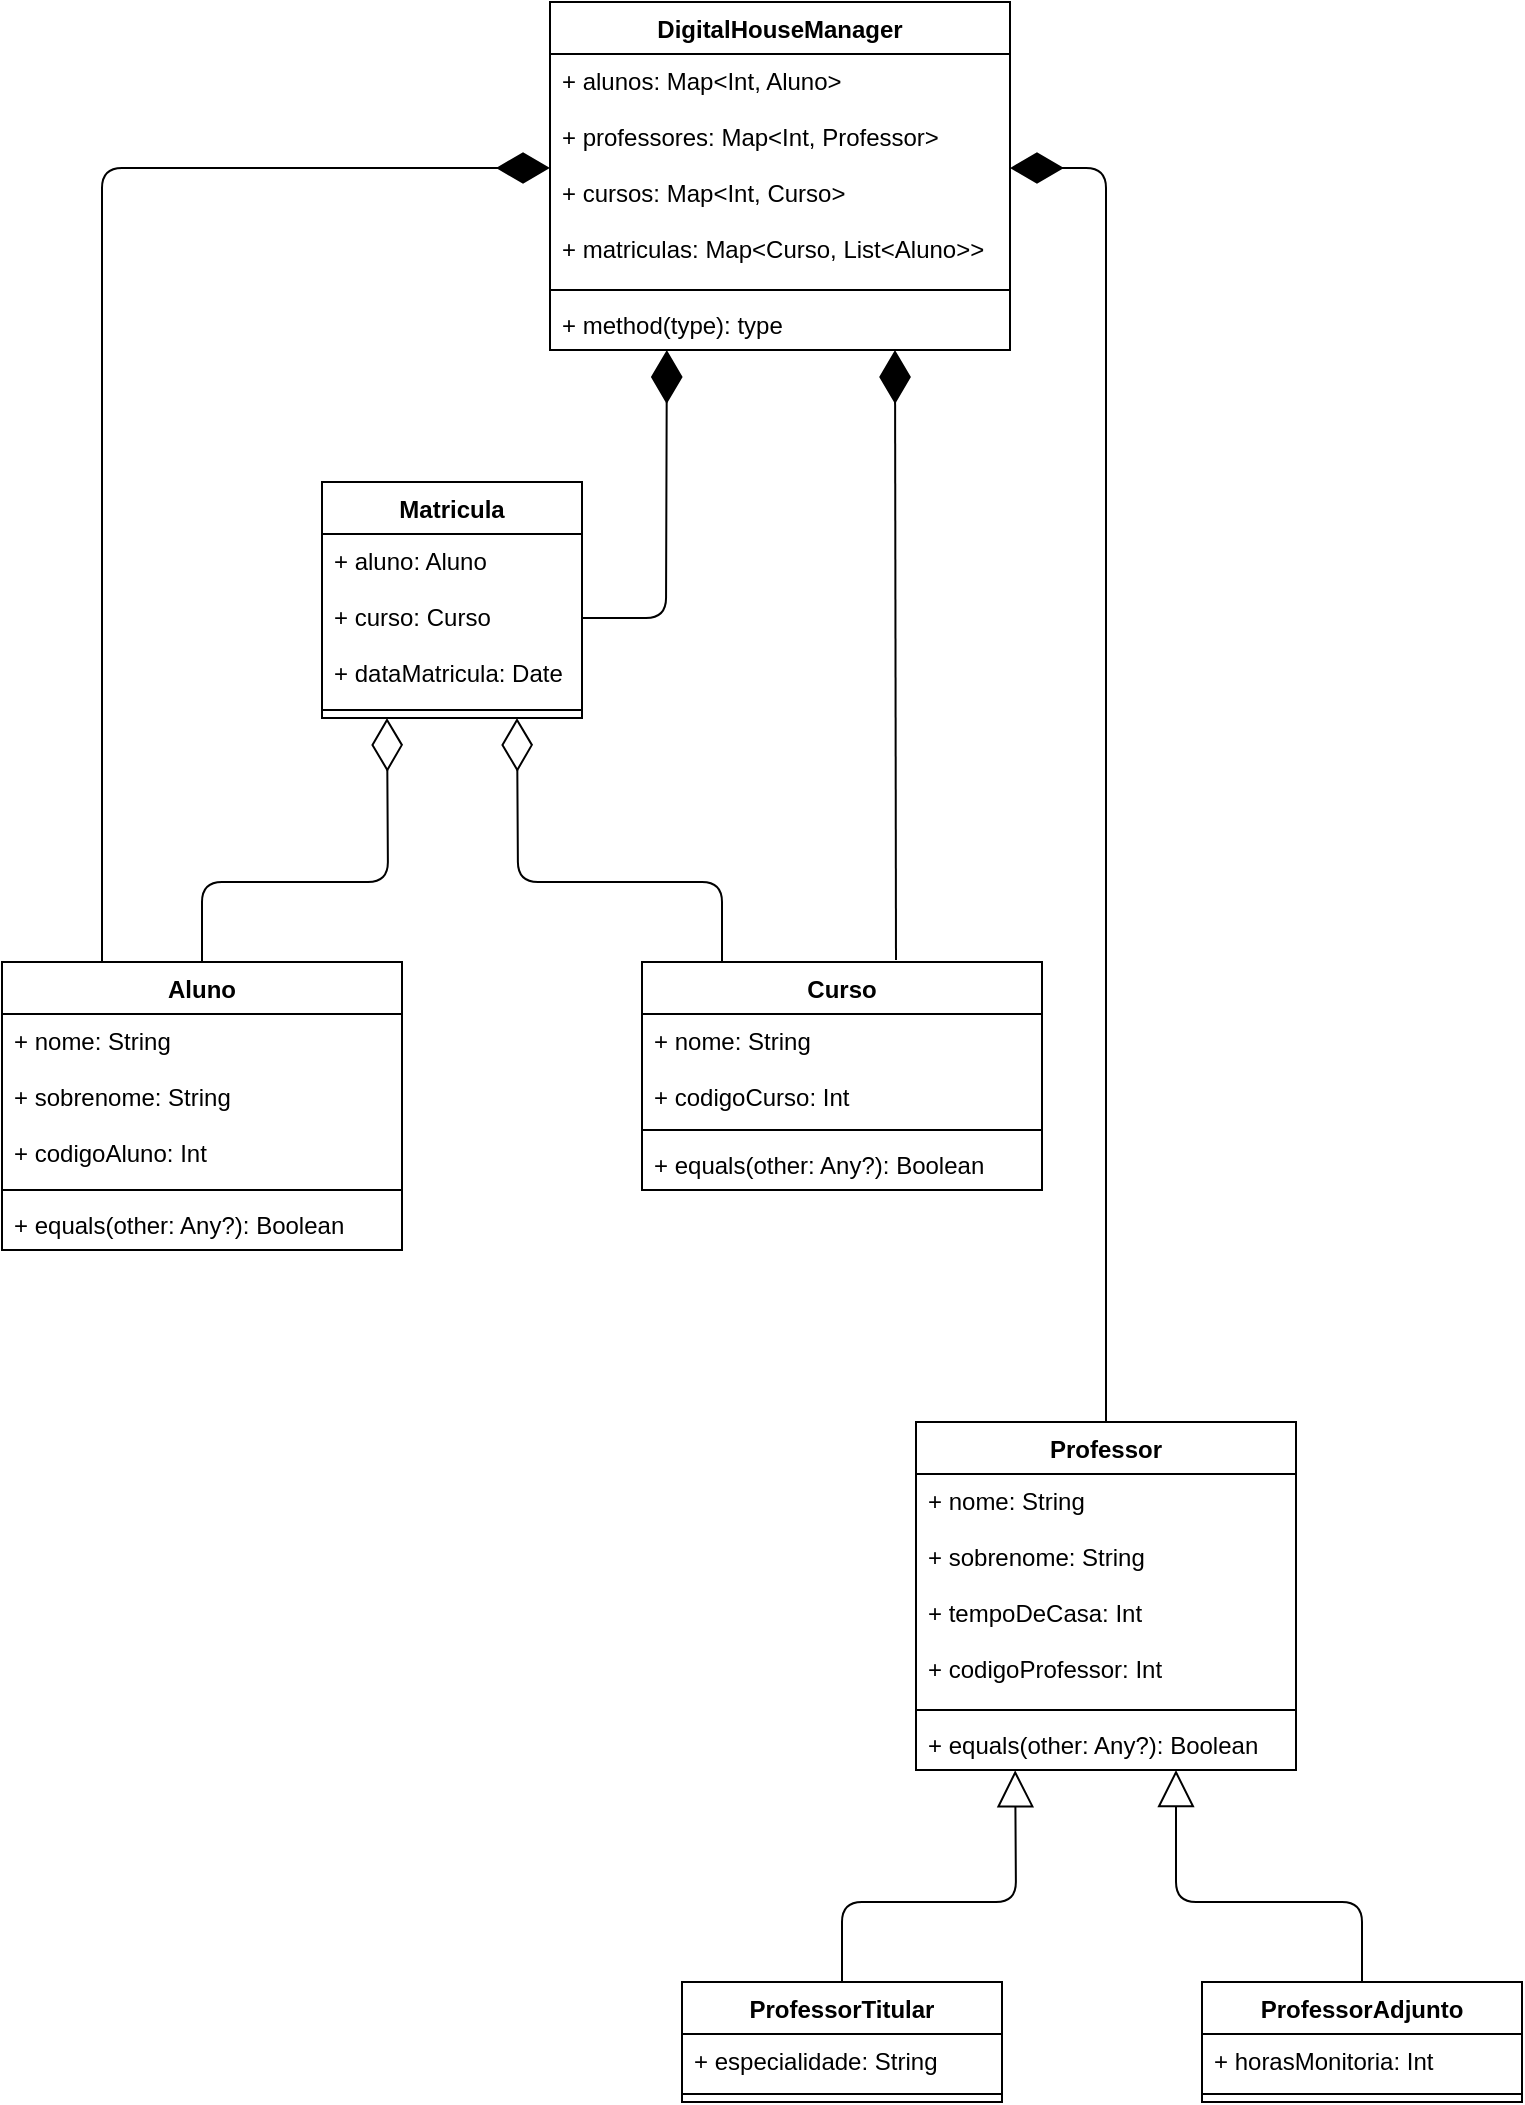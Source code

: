 <mxfile version="13.7.5" type="device"><diagram id="3o7g9umlvrHkTQeeG004" name="Page-1"><mxGraphModel dx="828" dy="490" grid="1" gridSize="10" guides="1" tooltips="1" connect="1" arrows="1" fold="1" page="1" pageScale="1" pageWidth="827" pageHeight="1169" math="0" shadow="0"><root><mxCell id="0"/><mxCell id="1" parent="0"/><mxCell id="IG6_1fF2KmlGadqltO3w-9" value="" style="endArrow=block;endSize=16;endFill=0;html=1;entryX=0.261;entryY=1.005;entryDx=0;entryDy=0;entryPerimeter=0;exitX=0.5;exitY=0;exitDx=0;exitDy=0;" edge="1" parent="1" source="IG6_1fF2KmlGadqltO3w-1" target="9yfOyTt4W7_bbL14t9r--14"><mxGeometry x="0.991" y="-67" width="160" relative="1" as="geometry"><mxPoint x="387" y="990" as="sourcePoint"/><mxPoint x="557" y="970" as="targetPoint"/><Array as="points"><mxPoint x="460" y="1030"/><mxPoint x="547" y="1030"/></Array><mxPoint as="offset"/></mxGeometry></mxCell><mxCell id="IG6_1fF2KmlGadqltO3w-10" value="" style="endArrow=block;endSize=16;endFill=0;html=1;exitX=0.5;exitY=0;exitDx=0;exitDy=0;" edge="1" parent="1" source="IG6_1fF2KmlGadqltO3w-5"><mxGeometry x="0.162" y="55" width="160" relative="1" as="geometry"><mxPoint x="667" y="1000" as="sourcePoint"/><mxPoint x="627" y="964" as="targetPoint"/><Array as="points"><mxPoint x="720" y="1030"/><mxPoint x="627" y="1030"/></Array><mxPoint as="offset"/></mxGeometry></mxCell><mxCell id="IG6_1fF2KmlGadqltO3w-25" value="" style="endArrow=diamondThin;endFill=0;endSize=24;html=1;entryX=0.75;entryY=1;entryDx=0;entryDy=0;exitX=0.2;exitY=-0.004;exitDx=0;exitDy=0;exitPerimeter=0;" edge="1" parent="1" source="9yfOyTt4W7_bbL14t9r--6" target="IG6_1fF2KmlGadqltO3w-12"><mxGeometry width="160" relative="1" as="geometry"><mxPoint x="390" y="520" as="sourcePoint"/><mxPoint x="319.68" y="464" as="targetPoint"/><Array as="points"><mxPoint x="400" y="520"/><mxPoint x="298" y="520"/></Array></mxGeometry></mxCell><mxCell id="IG6_1fF2KmlGadqltO3w-26" value="" style="endArrow=diamondThin;endFill=0;endSize=24;html=1;entryX=0.25;entryY=1;entryDx=0;entryDy=0;exitX=0.5;exitY=0;exitDx=0;exitDy=0;" edge="1" parent="1" source="9yfOyTt4W7_bbL14t9r--1" target="IG6_1fF2KmlGadqltO3w-12"><mxGeometry width="160" relative="1" as="geometry"><mxPoint x="40" y="520" as="sourcePoint"/><mxPoint x="240.16" y="464" as="targetPoint"/><Array as="points"><mxPoint x="140" y="520"/><mxPoint x="233" y="520"/></Array></mxGeometry></mxCell><mxCell id="IG6_1fF2KmlGadqltO3w-27" value="DigitalHouseManager" style="swimlane;fontStyle=1;align=center;verticalAlign=top;childLayout=stackLayout;horizontal=1;startSize=26;horizontalStack=0;resizeParent=1;resizeParentMax=0;resizeLast=0;collapsible=1;marginBottom=0;" vertex="1" parent="1"><mxGeometry x="314" y="80" width="230" height="174" as="geometry"/></mxCell><mxCell id="IG6_1fF2KmlGadqltO3w-28" value="+ alunos: Map&lt;Int, Aluno&gt;&#10;&#10;+ professores: Map&lt;Int, Professor&gt;&#10;&#10;+ cursos: Map&lt;Int, Curso&gt;&#10;&#10;+ matriculas: Map&lt;Curso, List&lt;Aluno&gt;&gt;" style="text;strokeColor=none;fillColor=none;align=left;verticalAlign=top;spacingLeft=4;spacingRight=4;overflow=hidden;rotatable=0;points=[[0,0.5],[1,0.5]];portConstraint=eastwest;" vertex="1" parent="IG6_1fF2KmlGadqltO3w-27"><mxGeometry y="26" width="230" height="114" as="geometry"/></mxCell><mxCell id="IG6_1fF2KmlGadqltO3w-29" value="" style="line;strokeWidth=1;fillColor=none;align=left;verticalAlign=middle;spacingTop=-1;spacingLeft=3;spacingRight=3;rotatable=0;labelPosition=right;points=[];portConstraint=eastwest;" vertex="1" parent="IG6_1fF2KmlGadqltO3w-27"><mxGeometry y="140" width="230" height="8" as="geometry"/></mxCell><mxCell id="IG6_1fF2KmlGadqltO3w-30" value="+ method(type): type" style="text;strokeColor=none;fillColor=none;align=left;verticalAlign=top;spacingLeft=4;spacingRight=4;overflow=hidden;rotatable=0;points=[[0,0.5],[1,0.5]];portConstraint=eastwest;" vertex="1" parent="IG6_1fF2KmlGadqltO3w-27"><mxGeometry y="148" width="230" height="26" as="geometry"/></mxCell><mxCell id="IG6_1fF2KmlGadqltO3w-12" value="Matricula" style="swimlane;fontStyle=1;align=center;verticalAlign=top;childLayout=stackLayout;horizontal=1;startSize=26;horizontalStack=0;resizeParent=1;resizeParentMax=0;resizeLast=0;collapsible=1;marginBottom=0;" vertex="1" parent="1"><mxGeometry x="200" y="320" width="130" height="118" as="geometry"/></mxCell><mxCell id="IG6_1fF2KmlGadqltO3w-13" value="+ aluno: Aluno&#10;&#10;+ curso: Curso&#10;&#10;+ dataMatricula: Date" style="text;strokeColor=none;fillColor=none;align=left;verticalAlign=top;spacingLeft=4;spacingRight=4;overflow=hidden;rotatable=0;points=[[0,0.5],[1,0.5]];portConstraint=eastwest;" vertex="1" parent="IG6_1fF2KmlGadqltO3w-12"><mxGeometry y="26" width="130" height="84" as="geometry"/></mxCell><mxCell id="IG6_1fF2KmlGadqltO3w-14" value="" style="line;strokeWidth=1;fillColor=none;align=left;verticalAlign=middle;spacingTop=-1;spacingLeft=3;spacingRight=3;rotatable=0;labelPosition=right;points=[];portConstraint=eastwest;" vertex="1" parent="IG6_1fF2KmlGadqltO3w-12"><mxGeometry y="110" width="130" height="8" as="geometry"/></mxCell><mxCell id="9yfOyTt4W7_bbL14t9r--6" value="Curso" style="swimlane;fontStyle=1;align=center;verticalAlign=top;childLayout=stackLayout;horizontal=1;startSize=26;horizontalStack=0;resizeParent=1;resizeParentMax=0;resizeLast=0;collapsible=1;marginBottom=0;" parent="1" vertex="1"><mxGeometry x="360" y="560" width="200" height="114" as="geometry"/></mxCell><mxCell id="9yfOyTt4W7_bbL14t9r--7" value="+ nome: String&#10;&#10;+ codigoCurso: Int" style="text;strokeColor=none;fillColor=none;align=left;verticalAlign=top;spacingLeft=4;spacingRight=4;overflow=hidden;rotatable=0;points=[[0,0.5],[1,0.5]];portConstraint=eastwest;" parent="9yfOyTt4W7_bbL14t9r--6" vertex="1"><mxGeometry y="26" width="200" height="54" as="geometry"/></mxCell><mxCell id="9yfOyTt4W7_bbL14t9r--8" value="" style="line;strokeWidth=1;fillColor=none;align=left;verticalAlign=middle;spacingTop=-1;spacingLeft=3;spacingRight=3;rotatable=0;labelPosition=right;points=[];portConstraint=eastwest;" parent="9yfOyTt4W7_bbL14t9r--6" vertex="1"><mxGeometry y="80" width="200" height="8" as="geometry"/></mxCell><mxCell id="9yfOyTt4W7_bbL14t9r--9" value="+ equals(other: Any?): Boolean" style="text;strokeColor=none;fillColor=none;align=left;verticalAlign=top;spacingLeft=4;spacingRight=4;overflow=hidden;rotatable=0;points=[[0,0.5],[1,0.5]];portConstraint=eastwest;" parent="9yfOyTt4W7_bbL14t9r--6" vertex="1"><mxGeometry y="88" width="200" height="26" as="geometry"/></mxCell><mxCell id="9yfOyTt4W7_bbL14t9r--11" value="Professor" style="swimlane;fontStyle=1;align=center;verticalAlign=top;childLayout=stackLayout;horizontal=1;startSize=26;horizontalStack=0;resizeParent=1;resizeParentMax=0;resizeLast=0;collapsible=1;marginBottom=0;" parent="1" vertex="1"><mxGeometry x="497" y="790" width="190" height="174" as="geometry"/></mxCell><mxCell id="9yfOyTt4W7_bbL14t9r--12" value="+ nome: String&#10;&#10;+ sobrenome: String&#10;&#10;+ tempoDeCasa: Int&#10;&#10;+ codigoProfessor: Int" style="text;strokeColor=none;fillColor=none;align=left;verticalAlign=top;spacingLeft=4;spacingRight=4;overflow=hidden;rotatable=0;points=[[0,0.5],[1,0.5]];portConstraint=eastwest;" parent="9yfOyTt4W7_bbL14t9r--11" vertex="1"><mxGeometry y="26" width="190" height="114" as="geometry"/></mxCell><mxCell id="9yfOyTt4W7_bbL14t9r--13" value="" style="line;strokeWidth=1;fillColor=none;align=left;verticalAlign=middle;spacingTop=-1;spacingLeft=3;spacingRight=3;rotatable=0;labelPosition=right;points=[];portConstraint=eastwest;" parent="9yfOyTt4W7_bbL14t9r--11" vertex="1"><mxGeometry y="140" width="190" height="8" as="geometry"/></mxCell><mxCell id="9yfOyTt4W7_bbL14t9r--14" value="+ equals(other: Any?): Boolean" style="text;strokeColor=none;fillColor=none;align=left;verticalAlign=top;spacingLeft=4;spacingRight=4;overflow=hidden;rotatable=0;points=[[0,0.5],[1,0.5]];portConstraint=eastwest;" parent="9yfOyTt4W7_bbL14t9r--11" vertex="1"><mxGeometry y="148" width="190" height="26" as="geometry"/></mxCell><mxCell id="IG6_1fF2KmlGadqltO3w-5" value="ProfessorAdjunto" style="swimlane;fontStyle=1;align=center;verticalAlign=top;childLayout=stackLayout;horizontal=1;startSize=26;horizontalStack=0;resizeParent=1;resizeParentMax=0;resizeLast=0;collapsible=1;marginBottom=0;" vertex="1" parent="1"><mxGeometry x="640" y="1070" width="160" height="60" as="geometry"/></mxCell><mxCell id="IG6_1fF2KmlGadqltO3w-6" value="+ horasMonitoria: Int" style="text;strokeColor=none;fillColor=none;align=left;verticalAlign=top;spacingLeft=4;spacingRight=4;overflow=hidden;rotatable=0;points=[[0,0.5],[1,0.5]];portConstraint=eastwest;" vertex="1" parent="IG6_1fF2KmlGadqltO3w-5"><mxGeometry y="26" width="160" height="26" as="geometry"/></mxCell><mxCell id="IG6_1fF2KmlGadqltO3w-7" value="" style="line;strokeWidth=1;fillColor=none;align=left;verticalAlign=middle;spacingTop=-1;spacingLeft=3;spacingRight=3;rotatable=0;labelPosition=right;points=[];portConstraint=eastwest;" vertex="1" parent="IG6_1fF2KmlGadqltO3w-5"><mxGeometry y="52" width="160" height="8" as="geometry"/></mxCell><mxCell id="9yfOyTt4W7_bbL14t9r--1" value="Aluno" style="swimlane;fontStyle=1;align=center;verticalAlign=top;childLayout=stackLayout;horizontal=1;startSize=26;horizontalStack=0;resizeParent=1;resizeParentMax=0;resizeLast=0;collapsible=1;marginBottom=0;" parent="1" vertex="1"><mxGeometry x="40" y="560" width="200" height="144" as="geometry"/></mxCell><mxCell id="9yfOyTt4W7_bbL14t9r--2" value="+ nome: String&#10;&#10;+ sobrenome: String&#10;&#10;+ codigoAluno: Int" style="text;strokeColor=none;fillColor=none;align=left;verticalAlign=top;spacingLeft=4;spacingRight=4;overflow=hidden;rotatable=0;points=[[0,0.5],[1,0.5]];portConstraint=eastwest;" parent="9yfOyTt4W7_bbL14t9r--1" vertex="1"><mxGeometry y="26" width="200" height="84" as="geometry"/></mxCell><mxCell id="9yfOyTt4W7_bbL14t9r--3" value="" style="line;strokeWidth=1;fillColor=none;align=left;verticalAlign=middle;spacingTop=-1;spacingLeft=3;spacingRight=3;rotatable=0;labelPosition=right;points=[];portConstraint=eastwest;" parent="9yfOyTt4W7_bbL14t9r--1" vertex="1"><mxGeometry y="110" width="200" height="8" as="geometry"/></mxCell><mxCell id="9yfOyTt4W7_bbL14t9r--4" value="+ equals(other: Any?): Boolean" style="text;strokeColor=none;fillColor=none;align=left;verticalAlign=top;spacingLeft=4;spacingRight=4;overflow=hidden;rotatable=0;points=[[0,0.5],[1,0.5]];portConstraint=eastwest;" parent="9yfOyTt4W7_bbL14t9r--1" vertex="1"><mxGeometry y="118" width="200" height="26" as="geometry"/></mxCell><mxCell id="IG6_1fF2KmlGadqltO3w-1" value="ProfessorTitular" style="swimlane;fontStyle=1;align=center;verticalAlign=top;childLayout=stackLayout;horizontal=1;startSize=26;horizontalStack=0;resizeParent=1;resizeParentMax=0;resizeLast=0;collapsible=1;marginBottom=0;" vertex="1" parent="1"><mxGeometry x="380" y="1070" width="160" height="60" as="geometry"/></mxCell><mxCell id="IG6_1fF2KmlGadqltO3w-2" value="+ especialidade: String" style="text;strokeColor=none;fillColor=none;align=left;verticalAlign=top;spacingLeft=4;spacingRight=4;overflow=hidden;rotatable=0;points=[[0,0.5],[1,0.5]];portConstraint=eastwest;" vertex="1" parent="IG6_1fF2KmlGadqltO3w-1"><mxGeometry y="26" width="160" height="26" as="geometry"/></mxCell><mxCell id="IG6_1fF2KmlGadqltO3w-3" value="" style="line;strokeWidth=1;fillColor=none;align=left;verticalAlign=middle;spacingTop=-1;spacingLeft=3;spacingRight=3;rotatable=0;labelPosition=right;points=[];portConstraint=eastwest;" vertex="1" parent="IG6_1fF2KmlGadqltO3w-1"><mxGeometry y="52" width="160" height="8" as="geometry"/></mxCell><mxCell id="IG6_1fF2KmlGadqltO3w-35" value="" style="endArrow=diamondThin;endFill=1;endSize=24;html=1;entryX=0;entryY=0.5;entryDx=0;entryDy=0;exitX=0.25;exitY=0;exitDx=0;exitDy=0;" edge="1" parent="1" source="9yfOyTt4W7_bbL14t9r--1" target="IG6_1fF2KmlGadqltO3w-28"><mxGeometry width="160" relative="1" as="geometry"><mxPoint x="50" y="280" as="sourcePoint"/><mxPoint x="210" y="280" as="targetPoint"/><Array as="points"><mxPoint x="90" y="163"/></Array></mxGeometry></mxCell><mxCell id="IG6_1fF2KmlGadqltO3w-36" value="" style="endArrow=diamondThin;endFill=1;endSize=24;html=1;entryX=0.254;entryY=1;entryDx=0;entryDy=0;entryPerimeter=0;exitX=1;exitY=0.5;exitDx=0;exitDy=0;" edge="1" parent="1" source="IG6_1fF2KmlGadqltO3w-13" target="IG6_1fF2KmlGadqltO3w-30"><mxGeometry width="160" relative="1" as="geometry"><mxPoint x="370" y="340.0" as="sourcePoint"/><mxPoint x="530" y="340.0" as="targetPoint"/><Array as="points"><mxPoint x="372" y="388"/></Array></mxGeometry></mxCell><mxCell id="IG6_1fF2KmlGadqltO3w-37" value="" style="endArrow=diamondThin;endFill=1;endSize=24;html=1;entryX=0.75;entryY=1;entryDx=0;entryDy=0;" edge="1" parent="1" target="IG6_1fF2KmlGadqltO3w-27"><mxGeometry width="160" relative="1" as="geometry"><mxPoint x="487" y="559" as="sourcePoint"/><mxPoint x="610" y="460.0" as="targetPoint"/></mxGeometry></mxCell><mxCell id="IG6_1fF2KmlGadqltO3w-38" value="" style="endArrow=diamondThin;endFill=1;endSize=24;html=1;entryX=1;entryY=0.5;entryDx=0;entryDy=0;exitX=0.5;exitY=0;exitDx=0;exitDy=0;" edge="1" parent="1" source="9yfOyTt4W7_bbL14t9r--11" target="IG6_1fF2KmlGadqltO3w-28"><mxGeometry width="160" relative="1" as="geometry"><mxPoint x="660" y="670" as="sourcePoint"/><mxPoint x="770" y="320.0" as="targetPoint"/><Array as="points"><mxPoint x="592" y="163"/></Array></mxGeometry></mxCell></root></mxGraphModel></diagram></mxfile>